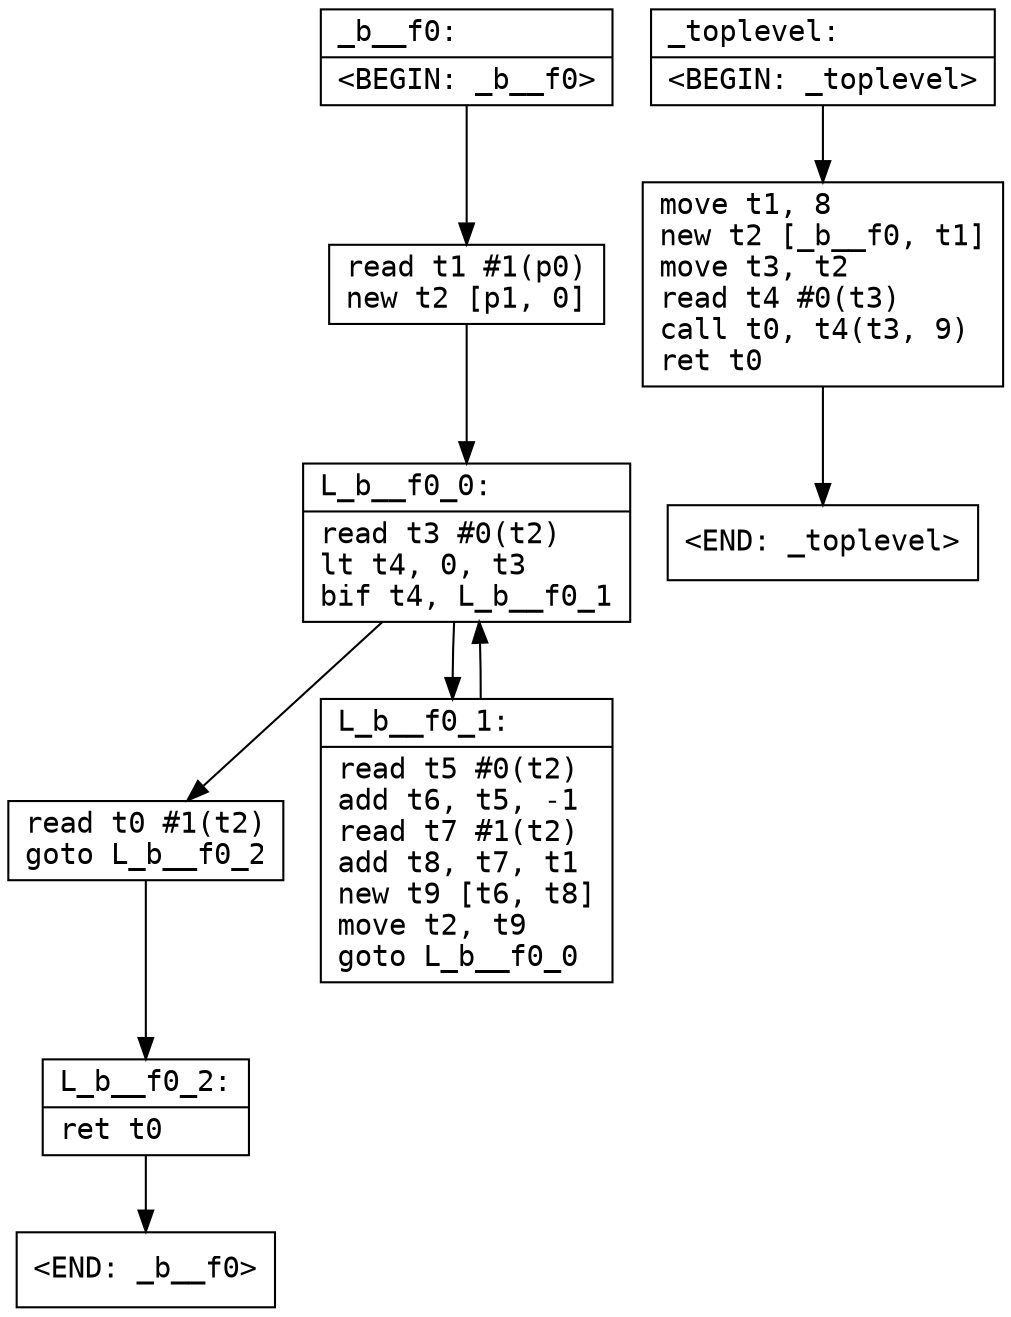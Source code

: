 digraph CFG {
  node [shape=record fontname="courier"]
  _b__f00 [label="{_b__f0:\l|\<BEGIN: _b__f0\>\l}"];
  _b__f01 [label="{read  t1 #1(p0)\lnew  t2 [p1, 0]\l}"];
  _b__f02 [label="{L_b__f0_0:\l|read  t3 #0(t2)\llt  t4, 0, t3\lbif  t4, L_b__f0_1\l}"];
  _b__f03 [label="{read  t0 #1(t2)\lgoto  L_b__f0_2\l}"];
  _b__f04 [label="{L_b__f0_1:\l|read  t5 #0(t2)\ladd  t6, t5, -1\lread  t7 #1(t2)\ladd  t8, t7, t1\lnew  t9 [t6, t8]\lmove  t2, t9\lgoto  L_b__f0_0\l}"];
  _b__f05 [label="{L_b__f0_2:\l|ret  t0\l}"];
  _b__f06 [label="{\<END: _b__f0\>\l}"];

  _b__f00 -> _b__f01
  _b__f01 -> _b__f02
  _b__f02 -> _b__f04
  _b__f02 -> _b__f03
  _b__f03 -> _b__f05
  _b__f04 -> _b__f02
  _b__f05 -> _b__f06
  
  _toplevel0 [label="{_toplevel:\l|\<BEGIN: _toplevel\>\l}"];
  _toplevel1 [label="{move  t1, 8\lnew  t2 [_b__f0, t1]\lmove  t3, t2\lread  t4 #0(t3)\lcall  t0, t4(t3, 9)\lret  t0\l}"];
  _toplevel2 [label="{\<END: _toplevel\>\l}"];

  _toplevel0 -> _toplevel1
  _toplevel1 -> _toplevel2
  }
